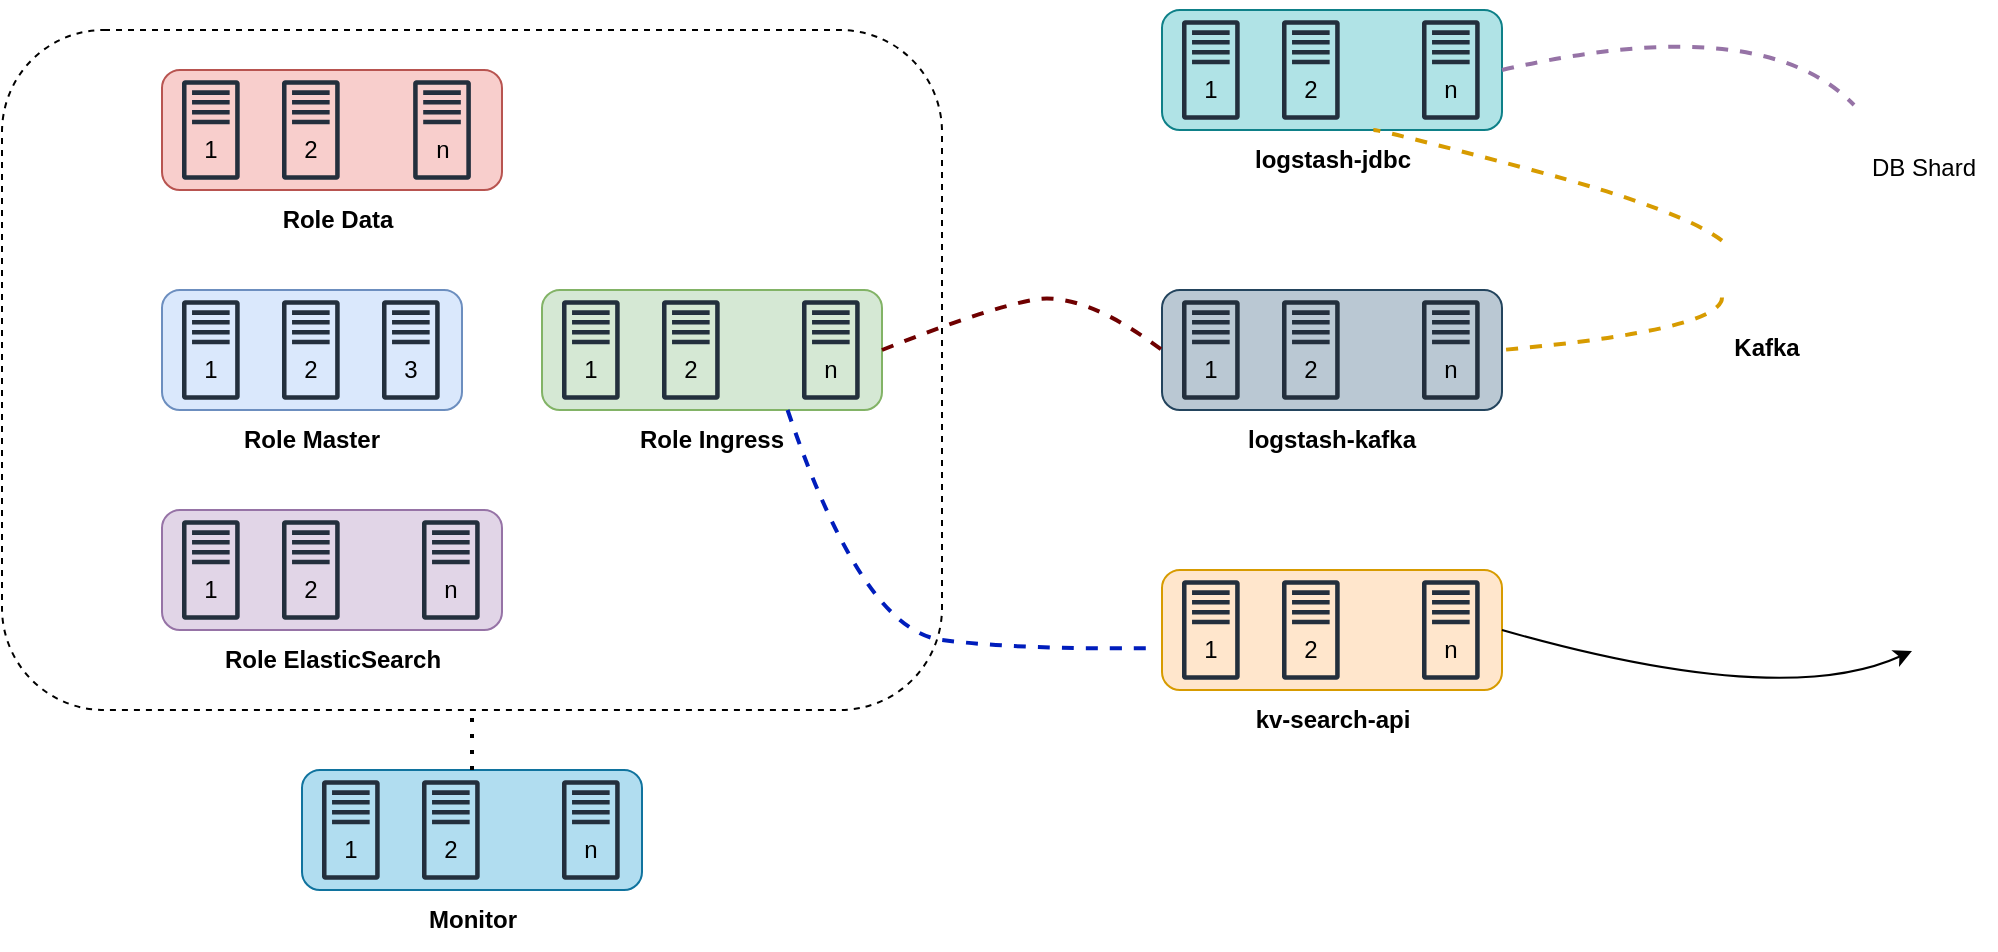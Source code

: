 <mxfile version="24.4.6" type="github">
  <diagram name="Page-1" id="tSw_nZBupSeZd47YfLvn">
    <mxGraphModel dx="1891" dy="2149" grid="1" gridSize="10" guides="1" tooltips="1" connect="1" arrows="1" fold="1" page="1" pageScale="1" pageWidth="827" pageHeight="1169" math="0" shadow="0">
      <root>
        <mxCell id="0" />
        <mxCell id="1" parent="0" />
        <mxCell id="KHzdXOkS118kzX2NRqfI-4" value="" style="rounded=1;whiteSpace=wrap;html=1;dashed=1;" vertex="1" parent="1">
          <mxGeometry x="280" y="-1060" width="470" height="340" as="geometry" />
        </mxCell>
        <mxCell id="8OtFmosBrlprI2sc53SW-31" value="" style="group" parent="1" vertex="1" connectable="0">
          <mxGeometry x="360" y="-1040" width="180" height="90" as="geometry" />
        </mxCell>
        <mxCell id="8OtFmosBrlprI2sc53SW-26" value="" style="rounded=1;whiteSpace=wrap;html=1;fillColor=#f8cecc;strokeColor=#b85450;container=0;" parent="8OtFmosBrlprI2sc53SW-31" vertex="1">
          <mxGeometry width="170" height="60" as="geometry" />
        </mxCell>
        <mxCell id="8OtFmosBrlprI2sc53SW-10" value="" style="sketch=0;outlineConnect=0;fontColor=#232F3E;gradientColor=none;fillColor=#232F3D;strokeColor=none;dashed=0;verticalLabelPosition=bottom;verticalAlign=top;align=center;html=1;fontSize=12;fontStyle=0;aspect=fixed;pointerEvents=1;shape=mxgraph.aws4.traditional_server;container=0;" parent="8OtFmosBrlprI2sc53SW-31" vertex="1">
          <mxGeometry x="60" y="5" width="28.85" height="50" as="geometry" />
        </mxCell>
        <mxCell id="8OtFmosBrlprI2sc53SW-18" value="2" style="text;html=1;align=center;verticalAlign=middle;whiteSpace=wrap;rounded=0;container=0;" parent="8OtFmosBrlprI2sc53SW-31" vertex="1">
          <mxGeometry x="62.92" y="25" width="23" height="30" as="geometry" />
        </mxCell>
        <mxCell id="8OtFmosBrlprI2sc53SW-27" value="Role Data" style="text;html=1;align=center;verticalAlign=middle;whiteSpace=wrap;rounded=0;fontStyle=1" parent="8OtFmosBrlprI2sc53SW-31" vertex="1">
          <mxGeometry x="50.0" y="60" width="75.58" height="30" as="geometry" />
        </mxCell>
        <mxCell id="8OtFmosBrlprI2sc53SW-11" value="" style="sketch=0;outlineConnect=0;fontColor=#232F3E;gradientColor=none;fillColor=#232F3D;strokeColor=none;dashed=0;verticalLabelPosition=bottom;verticalAlign=top;align=center;html=1;fontSize=12;fontStyle=0;aspect=fixed;pointerEvents=1;shape=mxgraph.aws4.traditional_server;container=0;" parent="8OtFmosBrlprI2sc53SW-31" vertex="1">
          <mxGeometry x="10" y="5" width="28.85" height="50" as="geometry" />
        </mxCell>
        <mxCell id="8OtFmosBrlprI2sc53SW-12" value="" style="sketch=0;outlineConnect=0;fontColor=#232F3E;gradientColor=none;fillColor=#232F3D;strokeColor=none;dashed=0;verticalLabelPosition=bottom;verticalAlign=top;align=center;html=1;fontSize=12;fontStyle=0;aspect=fixed;pointerEvents=1;shape=mxgraph.aws4.traditional_server;container=0;" parent="8OtFmosBrlprI2sc53SW-31" vertex="1">
          <mxGeometry x="125.58" y="5" width="28.85" height="50" as="geometry" />
        </mxCell>
        <mxCell id="8OtFmosBrlprI2sc53SW-19" value="n" style="text;html=1;align=center;verticalAlign=middle;whiteSpace=wrap;rounded=0;container=0;" parent="8OtFmosBrlprI2sc53SW-31" vertex="1">
          <mxGeometry x="128.5" y="25" width="23" height="30" as="geometry" />
        </mxCell>
        <mxCell id="8OtFmosBrlprI2sc53SW-17" value="1" style="text;html=1;align=center;verticalAlign=middle;whiteSpace=wrap;rounded=0;container=0;" parent="8OtFmosBrlprI2sc53SW-31" vertex="1">
          <mxGeometry x="12.93" y="25" width="23" height="30" as="geometry" />
        </mxCell>
        <mxCell id="8OtFmosBrlprI2sc53SW-33" value="" style="group" parent="1" vertex="1" connectable="0">
          <mxGeometry x="550" y="-930" width="170" height="90" as="geometry" />
        </mxCell>
        <mxCell id="8OtFmosBrlprI2sc53SW-8" value="Role Ingress" style="text;html=1;align=center;verticalAlign=middle;whiteSpace=wrap;rounded=0;fontStyle=1" parent="8OtFmosBrlprI2sc53SW-33" vertex="1">
          <mxGeometry x="47.21" y="60" width="75.58" height="30" as="geometry" />
        </mxCell>
        <mxCell id="8OtFmosBrlprI2sc53SW-7" value="" style="rounded=1;whiteSpace=wrap;html=1;fillColor=#d5e8d4;strokeColor=#82b366;" parent="8OtFmosBrlprI2sc53SW-33" vertex="1">
          <mxGeometry width="170" height="60" as="geometry" />
        </mxCell>
        <mxCell id="8OtFmosBrlprI2sc53SW-1" value="" style="sketch=0;outlineConnect=0;fontColor=#232F3E;gradientColor=none;fillColor=#232F3D;strokeColor=none;dashed=0;verticalLabelPosition=bottom;verticalAlign=top;align=center;html=1;fontSize=12;fontStyle=0;aspect=fixed;pointerEvents=1;shape=mxgraph.aws4.traditional_server;" parent="8OtFmosBrlprI2sc53SW-33" vertex="1">
          <mxGeometry x="10.0" y="5" width="28.85" height="50" as="geometry" />
        </mxCell>
        <mxCell id="8OtFmosBrlprI2sc53SW-3" value="" style="sketch=0;outlineConnect=0;fontColor=#232F3E;gradientColor=none;fillColor=#232F3D;strokeColor=none;dashed=0;verticalLabelPosition=bottom;verticalAlign=top;align=center;html=1;fontSize=12;fontStyle=0;aspect=fixed;pointerEvents=1;shape=mxgraph.aws4.traditional_server;" parent="8OtFmosBrlprI2sc53SW-33" vertex="1">
          <mxGeometry x="60.0" y="5" width="28.85" height="50" as="geometry" />
        </mxCell>
        <mxCell id="8OtFmosBrlprI2sc53SW-4" value="" style="sketch=0;outlineConnect=0;fontColor=#232F3E;gradientColor=none;fillColor=#232F3D;strokeColor=none;dashed=0;verticalLabelPosition=bottom;verticalAlign=top;align=center;html=1;fontSize=12;fontStyle=0;aspect=fixed;pointerEvents=1;shape=mxgraph.aws4.traditional_server;" parent="8OtFmosBrlprI2sc53SW-33" vertex="1">
          <mxGeometry x="130" y="5" width="28.85" height="50" as="geometry" />
        </mxCell>
        <mxCell id="8OtFmosBrlprI2sc53SW-28" value="1" style="text;html=1;align=center;verticalAlign=middle;whiteSpace=wrap;rounded=0;" parent="8OtFmosBrlprI2sc53SW-33" vertex="1">
          <mxGeometry x="12.92" y="25" width="23" height="30" as="geometry" />
        </mxCell>
        <mxCell id="8OtFmosBrlprI2sc53SW-29" value="2" style="text;html=1;align=center;verticalAlign=middle;whiteSpace=wrap;rounded=0;" parent="8OtFmosBrlprI2sc53SW-33" vertex="1">
          <mxGeometry x="62.92" y="25" width="23" height="30" as="geometry" />
        </mxCell>
        <mxCell id="8OtFmosBrlprI2sc53SW-30" value="n" style="text;html=1;align=center;verticalAlign=middle;whiteSpace=wrap;rounded=0;" parent="8OtFmosBrlprI2sc53SW-33" vertex="1">
          <mxGeometry x="132.93" y="25" width="23" height="30" as="geometry" />
        </mxCell>
        <mxCell id="Txqnq7B-p5NhJyi0DV6z-1" value="" style="group" parent="1" vertex="1" connectable="0">
          <mxGeometry x="360" y="-930" width="150" height="90" as="geometry" />
        </mxCell>
        <mxCell id="Txqnq7B-p5NhJyi0DV6z-2" value="Role Master" style="text;html=1;align=center;verticalAlign=middle;whiteSpace=wrap;rounded=0;fontStyle=1" parent="Txqnq7B-p5NhJyi0DV6z-1" vertex="1">
          <mxGeometry x="37.21" y="60" width="75.58" height="30" as="geometry" />
        </mxCell>
        <mxCell id="Txqnq7B-p5NhJyi0DV6z-3" value="" style="rounded=1;whiteSpace=wrap;html=1;fillColor=#dae8fc;strokeColor=#6c8ebf;" parent="Txqnq7B-p5NhJyi0DV6z-1" vertex="1">
          <mxGeometry width="150" height="60" as="geometry" />
        </mxCell>
        <mxCell id="Txqnq7B-p5NhJyi0DV6z-4" value="" style="sketch=0;outlineConnect=0;fontColor=#232F3E;gradientColor=none;fillColor=#232F3D;strokeColor=none;dashed=0;verticalLabelPosition=bottom;verticalAlign=top;align=center;html=1;fontSize=12;fontStyle=0;aspect=fixed;pointerEvents=1;shape=mxgraph.aws4.traditional_server;" parent="Txqnq7B-p5NhJyi0DV6z-1" vertex="1">
          <mxGeometry x="10.0" y="5" width="28.85" height="50" as="geometry" />
        </mxCell>
        <mxCell id="Txqnq7B-p5NhJyi0DV6z-5" value="" style="sketch=0;outlineConnect=0;fontColor=#232F3E;gradientColor=none;fillColor=#232F3D;strokeColor=none;dashed=0;verticalLabelPosition=bottom;verticalAlign=top;align=center;html=1;fontSize=12;fontStyle=0;aspect=fixed;pointerEvents=1;shape=mxgraph.aws4.traditional_server;" parent="Txqnq7B-p5NhJyi0DV6z-1" vertex="1">
          <mxGeometry x="60.0" y="5" width="28.85" height="50" as="geometry" />
        </mxCell>
        <mxCell id="Txqnq7B-p5NhJyi0DV6z-6" value="" style="sketch=0;outlineConnect=0;fontColor=#232F3E;gradientColor=none;fillColor=#232F3D;strokeColor=none;dashed=0;verticalLabelPosition=bottom;verticalAlign=top;align=center;html=1;fontSize=12;fontStyle=0;aspect=fixed;pointerEvents=1;shape=mxgraph.aws4.traditional_server;" parent="Txqnq7B-p5NhJyi0DV6z-1" vertex="1">
          <mxGeometry x="110" y="5" width="28.85" height="50" as="geometry" />
        </mxCell>
        <mxCell id="Txqnq7B-p5NhJyi0DV6z-7" value="1" style="text;html=1;align=center;verticalAlign=middle;whiteSpace=wrap;rounded=0;" parent="Txqnq7B-p5NhJyi0DV6z-1" vertex="1">
          <mxGeometry x="12.92" y="25" width="23" height="30" as="geometry" />
        </mxCell>
        <mxCell id="Txqnq7B-p5NhJyi0DV6z-8" value="2" style="text;html=1;align=center;verticalAlign=middle;whiteSpace=wrap;rounded=0;" parent="Txqnq7B-p5NhJyi0DV6z-1" vertex="1">
          <mxGeometry x="62.92" y="25" width="23" height="30" as="geometry" />
        </mxCell>
        <mxCell id="Txqnq7B-p5NhJyi0DV6z-9" value="3" style="text;html=1;align=center;verticalAlign=middle;whiteSpace=wrap;rounded=0;" parent="Txqnq7B-p5NhJyi0DV6z-1" vertex="1">
          <mxGeometry x="112.93" y="25" width="23" height="30" as="geometry" />
        </mxCell>
        <mxCell id="Txqnq7B-p5NhJyi0DV6z-10" value="" style="group" parent="1" vertex="1" connectable="0">
          <mxGeometry x="360" y="-820" width="170" height="90" as="geometry" />
        </mxCell>
        <mxCell id="Txqnq7B-p5NhJyi0DV6z-11" value="Role ElasticSearch" style="text;html=1;align=center;verticalAlign=middle;whiteSpace=wrap;rounded=0;fontStyle=1" parent="Txqnq7B-p5NhJyi0DV6z-10" vertex="1">
          <mxGeometry x="28.61" y="60" width="112.79" height="30" as="geometry" />
        </mxCell>
        <mxCell id="Txqnq7B-p5NhJyi0DV6z-12" value="" style="rounded=1;whiteSpace=wrap;html=1;fillColor=#e1d5e7;strokeColor=#9673a6;" parent="Txqnq7B-p5NhJyi0DV6z-10" vertex="1">
          <mxGeometry width="170" height="60" as="geometry" />
        </mxCell>
        <mxCell id="Txqnq7B-p5NhJyi0DV6z-13" value="" style="sketch=0;outlineConnect=0;fontColor=#232F3E;gradientColor=none;fillColor=#232F3D;strokeColor=none;dashed=0;verticalLabelPosition=bottom;verticalAlign=top;align=center;html=1;fontSize=12;fontStyle=0;aspect=fixed;pointerEvents=1;shape=mxgraph.aws4.traditional_server;" parent="Txqnq7B-p5NhJyi0DV6z-10" vertex="1">
          <mxGeometry x="10.0" y="5" width="28.85" height="50" as="geometry" />
        </mxCell>
        <mxCell id="Txqnq7B-p5NhJyi0DV6z-14" value="" style="sketch=0;outlineConnect=0;fontColor=#232F3E;gradientColor=none;fillColor=#232F3D;strokeColor=none;dashed=0;verticalLabelPosition=bottom;verticalAlign=top;align=center;html=1;fontSize=12;fontStyle=0;aspect=fixed;pointerEvents=1;shape=mxgraph.aws4.traditional_server;" parent="Txqnq7B-p5NhJyi0DV6z-10" vertex="1">
          <mxGeometry x="60.0" y="5" width="28.85" height="50" as="geometry" />
        </mxCell>
        <mxCell id="Txqnq7B-p5NhJyi0DV6z-15" value="" style="sketch=0;outlineConnect=0;fontColor=#232F3E;gradientColor=none;fillColor=#232F3D;strokeColor=none;dashed=0;verticalLabelPosition=bottom;verticalAlign=top;align=center;html=1;fontSize=12;fontStyle=0;aspect=fixed;pointerEvents=1;shape=mxgraph.aws4.traditional_server;" parent="Txqnq7B-p5NhJyi0DV6z-10" vertex="1">
          <mxGeometry x="130" y="5" width="28.85" height="50" as="geometry" />
        </mxCell>
        <mxCell id="Txqnq7B-p5NhJyi0DV6z-16" value="1" style="text;html=1;align=center;verticalAlign=middle;whiteSpace=wrap;rounded=0;" parent="Txqnq7B-p5NhJyi0DV6z-10" vertex="1">
          <mxGeometry x="12.92" y="25" width="23" height="30" as="geometry" />
        </mxCell>
        <mxCell id="Txqnq7B-p5NhJyi0DV6z-17" value="2" style="text;html=1;align=center;verticalAlign=middle;whiteSpace=wrap;rounded=0;" parent="Txqnq7B-p5NhJyi0DV6z-10" vertex="1">
          <mxGeometry x="62.92" y="25" width="23" height="30" as="geometry" />
        </mxCell>
        <mxCell id="Txqnq7B-p5NhJyi0DV6z-18" value="n" style="text;html=1;align=center;verticalAlign=middle;whiteSpace=wrap;rounded=0;" parent="Txqnq7B-p5NhJyi0DV6z-10" vertex="1">
          <mxGeometry x="132.93" y="25" width="23" height="30" as="geometry" />
        </mxCell>
        <mxCell id="Txqnq7B-p5NhJyi0DV6z-19" value="" style="group" parent="1" vertex="1" connectable="0">
          <mxGeometry x="860" y="-790" width="170" height="90" as="geometry" />
        </mxCell>
        <mxCell id="Txqnq7B-p5NhJyi0DV6z-20" value="kv-search-api" style="text;html=1;align=center;verticalAlign=middle;whiteSpace=wrap;rounded=0;fontStyle=1" parent="Txqnq7B-p5NhJyi0DV6z-19" vertex="1">
          <mxGeometry x="43.6" y="60" width="82.79" height="30" as="geometry" />
        </mxCell>
        <mxCell id="Txqnq7B-p5NhJyi0DV6z-21" value="" style="rounded=1;whiteSpace=wrap;html=1;fillColor=#ffe6cc;strokeColor=#d79b00;" parent="Txqnq7B-p5NhJyi0DV6z-19" vertex="1">
          <mxGeometry width="170" height="60" as="geometry" />
        </mxCell>
        <mxCell id="Txqnq7B-p5NhJyi0DV6z-22" value="" style="sketch=0;outlineConnect=0;fontColor=#232F3E;gradientColor=none;fillColor=#232F3D;strokeColor=none;dashed=0;verticalLabelPosition=bottom;verticalAlign=top;align=center;html=1;fontSize=12;fontStyle=0;aspect=fixed;pointerEvents=1;shape=mxgraph.aws4.traditional_server;" parent="Txqnq7B-p5NhJyi0DV6z-19" vertex="1">
          <mxGeometry x="10.0" y="5" width="28.85" height="50" as="geometry" />
        </mxCell>
        <mxCell id="Txqnq7B-p5NhJyi0DV6z-23" value="" style="sketch=0;outlineConnect=0;fontColor=#232F3E;gradientColor=none;fillColor=#232F3D;strokeColor=none;dashed=0;verticalLabelPosition=bottom;verticalAlign=top;align=center;html=1;fontSize=12;fontStyle=0;aspect=fixed;pointerEvents=1;shape=mxgraph.aws4.traditional_server;" parent="Txqnq7B-p5NhJyi0DV6z-19" vertex="1">
          <mxGeometry x="60.0" y="5" width="28.85" height="50" as="geometry" />
        </mxCell>
        <mxCell id="Txqnq7B-p5NhJyi0DV6z-24" value="" style="sketch=0;outlineConnect=0;fontColor=#232F3E;gradientColor=none;fillColor=#232F3D;strokeColor=none;dashed=0;verticalLabelPosition=bottom;verticalAlign=top;align=center;html=1;fontSize=12;fontStyle=0;aspect=fixed;pointerEvents=1;shape=mxgraph.aws4.traditional_server;" parent="Txqnq7B-p5NhJyi0DV6z-19" vertex="1">
          <mxGeometry x="130" y="5" width="28.85" height="50" as="geometry" />
        </mxCell>
        <mxCell id="Txqnq7B-p5NhJyi0DV6z-25" value="1" style="text;html=1;align=center;verticalAlign=middle;whiteSpace=wrap;rounded=0;" parent="Txqnq7B-p5NhJyi0DV6z-19" vertex="1">
          <mxGeometry x="12.92" y="25" width="23" height="30" as="geometry" />
        </mxCell>
        <mxCell id="Txqnq7B-p5NhJyi0DV6z-26" value="2" style="text;html=1;align=center;verticalAlign=middle;whiteSpace=wrap;rounded=0;" parent="Txqnq7B-p5NhJyi0DV6z-19" vertex="1">
          <mxGeometry x="62.92" y="25" width="23" height="30" as="geometry" />
        </mxCell>
        <mxCell id="Txqnq7B-p5NhJyi0DV6z-27" value="n" style="text;html=1;align=center;verticalAlign=middle;whiteSpace=wrap;rounded=0;" parent="Txqnq7B-p5NhJyi0DV6z-19" vertex="1">
          <mxGeometry x="132.93" y="25" width="23" height="30" as="geometry" />
        </mxCell>
        <mxCell id="Txqnq7B-p5NhJyi0DV6z-28" value="" style="group" parent="1" vertex="1" connectable="0">
          <mxGeometry x="860" y="-1070" width="170" height="90" as="geometry" />
        </mxCell>
        <mxCell id="Txqnq7B-p5NhJyi0DV6z-29" value="logstash-jdbc" style="text;html=1;align=center;verticalAlign=middle;whiteSpace=wrap;rounded=0;fontStyle=1" parent="Txqnq7B-p5NhJyi0DV6z-28" vertex="1">
          <mxGeometry x="43.6" y="60" width="82.79" height="30" as="geometry" />
        </mxCell>
        <mxCell id="Txqnq7B-p5NhJyi0DV6z-30" value="" style="rounded=1;whiteSpace=wrap;html=1;fillColor=#b0e3e6;strokeColor=#0e8088;" parent="Txqnq7B-p5NhJyi0DV6z-28" vertex="1">
          <mxGeometry width="170" height="60" as="geometry" />
        </mxCell>
        <mxCell id="Txqnq7B-p5NhJyi0DV6z-31" value="" style="sketch=0;outlineConnect=0;fontColor=#232F3E;gradientColor=none;fillColor=#232F3D;strokeColor=none;dashed=0;verticalLabelPosition=bottom;verticalAlign=top;align=center;html=1;fontSize=12;fontStyle=0;aspect=fixed;pointerEvents=1;shape=mxgraph.aws4.traditional_server;" parent="Txqnq7B-p5NhJyi0DV6z-28" vertex="1">
          <mxGeometry x="10.0" y="5" width="28.85" height="50" as="geometry" />
        </mxCell>
        <mxCell id="Txqnq7B-p5NhJyi0DV6z-32" value="" style="sketch=0;outlineConnect=0;fontColor=#232F3E;gradientColor=none;fillColor=#232F3D;strokeColor=none;dashed=0;verticalLabelPosition=bottom;verticalAlign=top;align=center;html=1;fontSize=12;fontStyle=0;aspect=fixed;pointerEvents=1;shape=mxgraph.aws4.traditional_server;" parent="Txqnq7B-p5NhJyi0DV6z-28" vertex="1">
          <mxGeometry x="60.0" y="5" width="28.85" height="50" as="geometry" />
        </mxCell>
        <mxCell id="Txqnq7B-p5NhJyi0DV6z-33" value="" style="sketch=0;outlineConnect=0;fontColor=#232F3E;gradientColor=none;fillColor=#232F3D;strokeColor=none;dashed=0;verticalLabelPosition=bottom;verticalAlign=top;align=center;html=1;fontSize=12;fontStyle=0;aspect=fixed;pointerEvents=1;shape=mxgraph.aws4.traditional_server;" parent="Txqnq7B-p5NhJyi0DV6z-28" vertex="1">
          <mxGeometry x="130" y="5" width="28.85" height="50" as="geometry" />
        </mxCell>
        <mxCell id="Txqnq7B-p5NhJyi0DV6z-34" value="1" style="text;html=1;align=center;verticalAlign=middle;whiteSpace=wrap;rounded=0;" parent="Txqnq7B-p5NhJyi0DV6z-28" vertex="1">
          <mxGeometry x="12.92" y="25" width="23" height="30" as="geometry" />
        </mxCell>
        <mxCell id="Txqnq7B-p5NhJyi0DV6z-35" value="2" style="text;html=1;align=center;verticalAlign=middle;whiteSpace=wrap;rounded=0;" parent="Txqnq7B-p5NhJyi0DV6z-28" vertex="1">
          <mxGeometry x="62.92" y="25" width="23" height="30" as="geometry" />
        </mxCell>
        <mxCell id="Txqnq7B-p5NhJyi0DV6z-36" value="n" style="text;html=1;align=center;verticalAlign=middle;whiteSpace=wrap;rounded=0;" parent="Txqnq7B-p5NhJyi0DV6z-28" vertex="1">
          <mxGeometry x="132.93" y="25" width="23" height="30" as="geometry" />
        </mxCell>
        <mxCell id="Txqnq7B-p5NhJyi0DV6z-37" value="" style="group" parent="1" vertex="1" connectable="0">
          <mxGeometry x="860" y="-930" width="170" height="90" as="geometry" />
        </mxCell>
        <mxCell id="Txqnq7B-p5NhJyi0DV6z-38" value="logstash-kafka" style="text;html=1;align=center;verticalAlign=middle;whiteSpace=wrap;rounded=0;fontStyle=1" parent="Txqnq7B-p5NhJyi0DV6z-37" vertex="1">
          <mxGeometry x="36.8" y="60" width="96.4" height="30" as="geometry" />
        </mxCell>
        <mxCell id="Txqnq7B-p5NhJyi0DV6z-39" value="" style="rounded=1;whiteSpace=wrap;html=1;fillColor=#bac8d3;strokeColor=#23445d;" parent="Txqnq7B-p5NhJyi0DV6z-37" vertex="1">
          <mxGeometry width="170" height="60" as="geometry" />
        </mxCell>
        <mxCell id="Txqnq7B-p5NhJyi0DV6z-40" value="" style="sketch=0;outlineConnect=0;fontColor=#232F3E;gradientColor=none;fillColor=#232F3D;strokeColor=none;dashed=0;verticalLabelPosition=bottom;verticalAlign=top;align=center;html=1;fontSize=12;fontStyle=0;aspect=fixed;pointerEvents=1;shape=mxgraph.aws4.traditional_server;" parent="Txqnq7B-p5NhJyi0DV6z-37" vertex="1">
          <mxGeometry x="10.0" y="5" width="28.85" height="50" as="geometry" />
        </mxCell>
        <mxCell id="Txqnq7B-p5NhJyi0DV6z-41" value="" style="sketch=0;outlineConnect=0;fontColor=#232F3E;gradientColor=none;fillColor=#232F3D;strokeColor=none;dashed=0;verticalLabelPosition=bottom;verticalAlign=top;align=center;html=1;fontSize=12;fontStyle=0;aspect=fixed;pointerEvents=1;shape=mxgraph.aws4.traditional_server;" parent="Txqnq7B-p5NhJyi0DV6z-37" vertex="1">
          <mxGeometry x="60.0" y="5" width="28.85" height="50" as="geometry" />
        </mxCell>
        <mxCell id="Txqnq7B-p5NhJyi0DV6z-42" value="" style="sketch=0;outlineConnect=0;fontColor=#232F3E;gradientColor=none;fillColor=#232F3D;strokeColor=none;dashed=0;verticalLabelPosition=bottom;verticalAlign=top;align=center;html=1;fontSize=12;fontStyle=0;aspect=fixed;pointerEvents=1;shape=mxgraph.aws4.traditional_server;" parent="Txqnq7B-p5NhJyi0DV6z-37" vertex="1">
          <mxGeometry x="130" y="5" width="28.85" height="50" as="geometry" />
        </mxCell>
        <mxCell id="Txqnq7B-p5NhJyi0DV6z-43" value="1" style="text;html=1;align=center;verticalAlign=middle;whiteSpace=wrap;rounded=0;" parent="Txqnq7B-p5NhJyi0DV6z-37" vertex="1">
          <mxGeometry x="12.92" y="25" width="23" height="30" as="geometry" />
        </mxCell>
        <mxCell id="Txqnq7B-p5NhJyi0DV6z-44" value="2" style="text;html=1;align=center;verticalAlign=middle;whiteSpace=wrap;rounded=0;" parent="Txqnq7B-p5NhJyi0DV6z-37" vertex="1">
          <mxGeometry x="62.92" y="25" width="23" height="30" as="geometry" />
        </mxCell>
        <mxCell id="Txqnq7B-p5NhJyi0DV6z-45" value="n" style="text;html=1;align=center;verticalAlign=middle;whiteSpace=wrap;rounded=0;" parent="Txqnq7B-p5NhJyi0DV6z-37" vertex="1">
          <mxGeometry x="132.93" y="25" width="23" height="30" as="geometry" />
        </mxCell>
        <mxCell id="Txqnq7B-p5NhJyi0DV6z-46" value="" style="group" parent="1" vertex="1" connectable="0">
          <mxGeometry x="430" y="-690" width="170" height="90" as="geometry" />
        </mxCell>
        <mxCell id="Txqnq7B-p5NhJyi0DV6z-47" value="Monitor" style="text;html=1;align=center;verticalAlign=middle;whiteSpace=wrap;rounded=0;fontStyle=1" parent="Txqnq7B-p5NhJyi0DV6z-46" vertex="1">
          <mxGeometry x="43.6" y="60" width="82.79" height="30" as="geometry" />
        </mxCell>
        <mxCell id="Txqnq7B-p5NhJyi0DV6z-48" value="" style="rounded=1;whiteSpace=wrap;html=1;fillColor=#b1ddf0;strokeColor=#10739e;" parent="Txqnq7B-p5NhJyi0DV6z-46" vertex="1">
          <mxGeometry width="170" height="60" as="geometry" />
        </mxCell>
        <mxCell id="Txqnq7B-p5NhJyi0DV6z-49" value="" style="sketch=0;outlineConnect=0;fontColor=#232F3E;gradientColor=none;fillColor=#232F3D;strokeColor=none;dashed=0;verticalLabelPosition=bottom;verticalAlign=top;align=center;html=1;fontSize=12;fontStyle=0;aspect=fixed;pointerEvents=1;shape=mxgraph.aws4.traditional_server;" parent="Txqnq7B-p5NhJyi0DV6z-46" vertex="1">
          <mxGeometry x="10.0" y="5" width="28.85" height="50" as="geometry" />
        </mxCell>
        <mxCell id="Txqnq7B-p5NhJyi0DV6z-50" value="" style="sketch=0;outlineConnect=0;fontColor=#232F3E;gradientColor=none;fillColor=#232F3D;strokeColor=none;dashed=0;verticalLabelPosition=bottom;verticalAlign=top;align=center;html=1;fontSize=12;fontStyle=0;aspect=fixed;pointerEvents=1;shape=mxgraph.aws4.traditional_server;" parent="Txqnq7B-p5NhJyi0DV6z-46" vertex="1">
          <mxGeometry x="60.0" y="5" width="28.85" height="50" as="geometry" />
        </mxCell>
        <mxCell id="Txqnq7B-p5NhJyi0DV6z-51" value="" style="sketch=0;outlineConnect=0;fontColor=#232F3E;gradientColor=none;fillColor=#232F3D;strokeColor=none;dashed=0;verticalLabelPosition=bottom;verticalAlign=top;align=center;html=1;fontSize=12;fontStyle=0;aspect=fixed;pointerEvents=1;shape=mxgraph.aws4.traditional_server;" parent="Txqnq7B-p5NhJyi0DV6z-46" vertex="1">
          <mxGeometry x="130" y="5" width="28.85" height="50" as="geometry" />
        </mxCell>
        <mxCell id="Txqnq7B-p5NhJyi0DV6z-52" value="1" style="text;html=1;align=center;verticalAlign=middle;whiteSpace=wrap;rounded=0;" parent="Txqnq7B-p5NhJyi0DV6z-46" vertex="1">
          <mxGeometry x="12.92" y="25" width="23" height="30" as="geometry" />
        </mxCell>
        <mxCell id="Txqnq7B-p5NhJyi0DV6z-53" value="2" style="text;html=1;align=center;verticalAlign=middle;whiteSpace=wrap;rounded=0;" parent="Txqnq7B-p5NhJyi0DV6z-46" vertex="1">
          <mxGeometry x="62.92" y="25" width="23" height="30" as="geometry" />
        </mxCell>
        <mxCell id="Txqnq7B-p5NhJyi0DV6z-54" value="n" style="text;html=1;align=center;verticalAlign=middle;whiteSpace=wrap;rounded=0;" parent="Txqnq7B-p5NhJyi0DV6z-46" vertex="1">
          <mxGeometry x="132.93" y="25" width="23" height="30" as="geometry" />
        </mxCell>
        <mxCell id="KHzdXOkS118kzX2NRqfI-2" value="Kafka" style="shape=image;verticalLabelPosition=bottom;labelBackgroundColor=default;verticalAlign=top;aspect=fixed;imageAspect=0;image=https://www.svgrepo.com/show/353951/kafka-icon.svg;fontStyle=1" vertex="1" parent="1">
          <mxGeometry x="1140" y="-960" width="45" height="45" as="geometry" />
        </mxCell>
        <mxCell id="KHzdXOkS118kzX2NRqfI-3" value="DB Shard" style="shape=image;verticalLabelPosition=bottom;labelBackgroundColor=default;verticalAlign=top;aspect=fixed;imageAspect=0;image=https://www.svgrepo.com/show/303229/microsoft-sql-server-logo.svg;" vertex="1" parent="1">
          <mxGeometry x="1206" y="-1075" width="70" height="70" as="geometry" />
        </mxCell>
        <mxCell id="KHzdXOkS118kzX2NRqfI-6" value="" style="endArrow=none;dashed=1;html=1;dashPattern=1 3;strokeWidth=2;rounded=0;exitX=0.5;exitY=0;exitDx=0;exitDy=0;entryX=0.5;entryY=1;entryDx=0;entryDy=0;" edge="1" parent="1" source="Txqnq7B-p5NhJyi0DV6z-48" target="KHzdXOkS118kzX2NRqfI-4">
          <mxGeometry width="50" height="50" relative="1" as="geometry">
            <mxPoint x="670" y="-620" as="sourcePoint" />
            <mxPoint x="720" y="-670" as="targetPoint" />
          </mxGeometry>
        </mxCell>
        <mxCell id="KHzdXOkS118kzX2NRqfI-8" value="" style="shape=image;verticalLabelPosition=bottom;labelBackgroundColor=default;verticalAlign=top;aspect=fixed;imageAspect=0;image=https://icons.veryicon.com/png/o/internet--web/prejudice/user-128.png;" vertex="1" parent="1">
          <mxGeometry x="1235" y="-781" width="42" height="42" as="geometry" />
        </mxCell>
        <mxCell id="KHzdXOkS118kzX2NRqfI-11" value="" style="curved=1;endArrow=classic;html=1;rounded=0;exitX=1;exitY=0.5;exitDx=0;exitDy=0;entryX=0;entryY=0.75;entryDx=0;entryDy=0;" edge="1" parent="1" source="Txqnq7B-p5NhJyi0DV6z-21" target="KHzdXOkS118kzX2NRqfI-8">
          <mxGeometry width="50" height="50" relative="1" as="geometry">
            <mxPoint x="1250" y="-770" as="sourcePoint" />
            <mxPoint x="1260" y="-810" as="targetPoint" />
            <Array as="points">
              <mxPoint x="1170" y="-720" />
            </Array>
          </mxGeometry>
        </mxCell>
        <mxCell id="KHzdXOkS118kzX2NRqfI-13" value="" style="curved=1;endArrow=none;html=1;rounded=0;exitX=1;exitY=0;exitDx=0;exitDy=0;entryX=-0.018;entryY=0.65;entryDx=0;entryDy=0;entryPerimeter=0;dashed=1;fillColor=#0050ef;strokeColor=#001DBC;endFill=0;strokeWidth=2;" edge="1" parent="1" source="8OtFmosBrlprI2sc53SW-8" target="Txqnq7B-p5NhJyi0DV6z-21">
          <mxGeometry width="50" height="50" relative="1" as="geometry">
            <mxPoint x="790" y="-740" as="sourcePoint" />
            <mxPoint x="840" y="-790" as="targetPoint" />
            <Array as="points">
              <mxPoint x="710" y="-760" />
              <mxPoint x="790" y="-750" />
            </Array>
          </mxGeometry>
        </mxCell>
        <mxCell id="KHzdXOkS118kzX2NRqfI-14" value="" style="curved=1;endArrow=none;html=1;rounded=0;entryX=0;entryY=0.5;entryDx=0;entryDy=0;fillColor=#a20025;strokeColor=#6F0000;dashed=1;endFill=0;strokeWidth=2;" edge="1" parent="1" target="Txqnq7B-p5NhJyi0DV6z-39">
          <mxGeometry width="50" height="50" relative="1" as="geometry">
            <mxPoint x="720" y="-900" as="sourcePoint" />
            <mxPoint x="860" y="-1000" as="targetPoint" />
            <Array as="points">
              <mxPoint x="770" y="-920" />
              <mxPoint x="820" y="-930" />
            </Array>
          </mxGeometry>
        </mxCell>
        <mxCell id="KHzdXOkS118kzX2NRqfI-15" value="" style="curved=1;endArrow=none;html=1;rounded=0;entryX=0.75;entryY=0;entryDx=0;entryDy=0;endFill=0;dashed=1;strokeWidth=2;fillColor=#ffe6cc;strokeColor=#d79b00;" edge="1" parent="1" source="KHzdXOkS118kzX2NRqfI-2" target="Txqnq7B-p5NhJyi0DV6z-29">
          <mxGeometry width="50" height="50" relative="1" as="geometry">
            <mxPoint x="930" y="-1030" as="sourcePoint" />
            <mxPoint x="980" y="-1080" as="targetPoint" />
            <Array as="points">
              <mxPoint x="1120" y="-970" />
              <mxPoint x="970" y="-1010" />
            </Array>
          </mxGeometry>
        </mxCell>
        <mxCell id="KHzdXOkS118kzX2NRqfI-16" value="" style="curved=1;endArrow=none;html=1;rounded=0;entryX=1;entryY=0.5;entryDx=0;entryDy=0;endFill=0;dashed=1;strokeWidth=2;fillColor=#ffe6cc;strokeColor=#d79b00;exitX=0;exitY=0.75;exitDx=0;exitDy=0;" edge="1" parent="1" source="KHzdXOkS118kzX2NRqfI-2" target="Txqnq7B-p5NhJyi0DV6z-39">
          <mxGeometry width="50" height="50" relative="1" as="geometry">
            <mxPoint x="1143" y="-890" as="sourcePoint" />
            <mxPoint x="1030" y="-980" as="targetPoint" />
            <Array as="points">
              <mxPoint x="1140" y="-910" />
            </Array>
          </mxGeometry>
        </mxCell>
        <mxCell id="KHzdXOkS118kzX2NRqfI-21" value="" style="curved=1;endArrow=none;html=1;rounded=0;exitX=1;exitY=0.5;exitDx=0;exitDy=0;entryX=0;entryY=0.75;entryDx=0;entryDy=0;strokeWidth=2;endFill=0;fillColor=#e1d5e7;strokeColor=#9673a6;dashed=1;" edge="1" parent="1" source="Txqnq7B-p5NhJyi0DV6z-30" target="KHzdXOkS118kzX2NRqfI-3">
          <mxGeometry width="50" height="50" relative="1" as="geometry">
            <mxPoint x="1210" y="-940" as="sourcePoint" />
            <mxPoint x="1260" y="-990" as="targetPoint" />
            <Array as="points">
              <mxPoint x="1160" y="-1070" />
            </Array>
          </mxGeometry>
        </mxCell>
      </root>
    </mxGraphModel>
  </diagram>
</mxfile>

